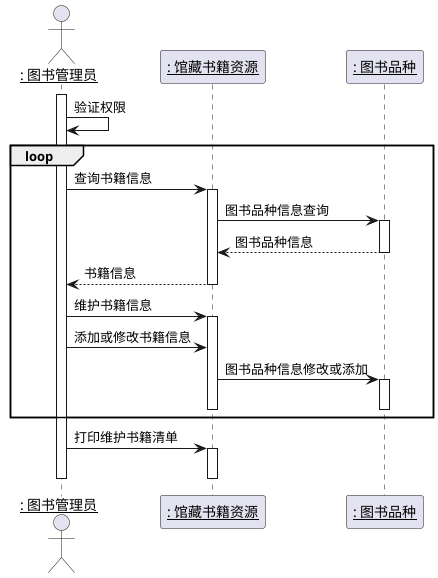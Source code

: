 @startuml
actor ": 图书管理员" as 图书管理员
participant ": 馆藏书籍资源" as 馆藏书籍资源
participant ": 图书品种" as 图书品种
skinparam sequenceParticipant underline
activate 图书管理员
图书管理员->图书管理员:验证权限
loop
图书管理员->馆藏书籍资源:查询书籍信息
activate 馆藏书籍资源
馆藏书籍资源->图书品种:图书品种信息查询
activate 图书品种
图书品种-->馆藏书籍资源:图书品种信息
deactivate 图书品种
馆藏书籍资源-->图书管理员:书籍信息
deactivate 馆藏书籍资源
图书管理员->馆藏书籍资源:维护书籍信息
activate 馆藏书籍资源
图书管理员->馆藏书籍资源:添加或修改书籍信息
馆藏书籍资源->图书品种:图书品种信息修改或添加
activate 图书品种
deactivate 图书品种
deactivate 馆藏书籍资源
end
图书管理员->馆藏书籍资源:打印维护书籍清单
activate 馆藏书籍资源
deactivate 馆藏书籍资源
deactivate 图书管理员
@enduml